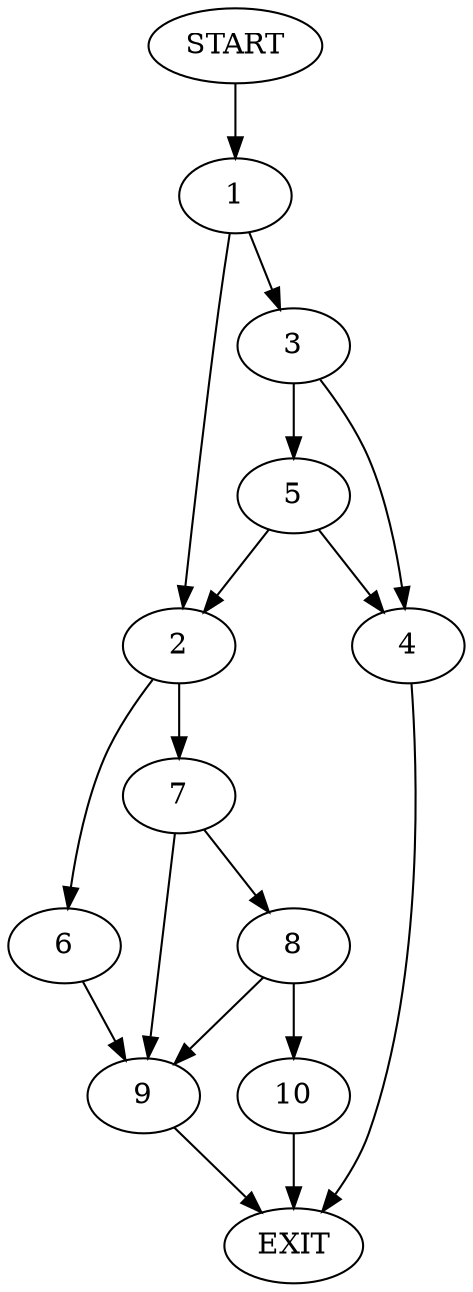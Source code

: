 digraph {
0 [label="START"]
11 [label="EXIT"]
0 -> 1
1 -> 2
1 -> 3
3 -> 4
3 -> 5
2 -> 6
2 -> 7
4 -> 11
5 -> 4
5 -> 2
7 -> 8
7 -> 9
6 -> 9
9 -> 11
8 -> 10
8 -> 9
10 -> 11
}
